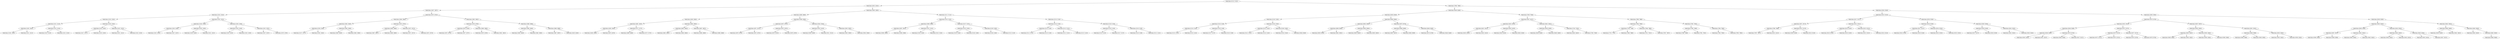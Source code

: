 digraph G{
504913926 [label="Node{data=[5132, 5132]}"]
504913926 -> 1981719029
1981719029 [label="Node{data=[4033, 4033]}"]
1981719029 -> 251950704
251950704 [label="Node{data=[1897, 1897]}"]
251950704 -> 2056323708
2056323708 [label="Node{data=[1624, 1624]}"]
2056323708 -> 668222840
668222840 [label="Node{data=[1616, 1616]}"]
668222840 -> 608590206
608590206 [label="Node{data=[1612, 1612]}"]
608590206 -> 148704368
148704368 [label="Node{data=[1602, 1602]}"]
148704368 -> 2058190325
2058190325 [label="Node{data=[1383, 1383]}"]
148704368 -> 2144798813
2144798813 [label="Node{data=[1611, 1611]}"]
608590206 -> 1774990192
1774990192 [label="Node{data=[1614, 1614]}"]
1774990192 -> 152177845
152177845 [label="Node{data=[1613, 1613]}"]
1774990192 -> 406952631
406952631 [label="Node{data=[1615, 1615]}"]
668222840 -> 1603529730
1603529730 [label="Node{data=[1620, 1620]}"]
1603529730 -> 1472987955
1472987955 [label="Node{data=[1618, 1618]}"]
1472987955 -> 1310907099
1310907099 [label="Node{data=[1617, 1617]}"]
1472987955 -> 1520596362
1520596362 [label="Node{data=[1619, 1619]}"]
1603529730 -> 445735200
445735200 [label="Node{data=[1622, 1622]}"]
445735200 -> 762522842
762522842 [label="Node{data=[1621, 1621]}"]
445735200 -> 1969217453
1969217453 [label="Node{data=[1623, 1623]}"]
2056323708 -> 1016654505
1016654505 [label="Node{data=[1632, 1632]}"]
1016654505 -> 764482683
764482683 [label="Node{data=[1628, 1628]}"]
764482683 -> 422635759
422635759 [label="Node{data=[1626, 1626]}"]
422635759 -> 312082131
312082131 [label="Node{data=[1625, 1625]}"]
422635759 -> 1773114251
1773114251 [label="Node{data=[1627, 1627]}"]
764482683 -> 1287155721
1287155721 [label="Node{data=[1630, 1630]}"]
1287155721 -> 1381076705
1381076705 [label="Node{data=[1629, 1629]}"]
1287155721 -> 266571038
266571038 [label="Node{data=[1631, 1631]}"]
1016654505 -> 440755362
440755362 [label="Node{data=[1636, 1636]}"]
440755362 -> 359819227
359819227 [label="Node{data=[1634, 1634]}"]
359819227 -> 1267385618
1267385618 [label="Node{data=[1633, 1633]}"]
359819227 -> 1485974016
1485974016 [label="Node{data=[1635, 1635]}"]
440755362 -> 1774400964
1774400964 [label="Node{data=[1652, 1652]}"]
1774400964 -> 1862912920
1862912920 [label="Node{data=[1637, 1637]}"]
1774400964 -> 1916150078
1916150078 [label="Node{data=[1679, 1679]}"]
251950704 -> 993904466
993904466 [label="Node{data=[3674, 3674]}"]
993904466 -> 1260431588
1260431588 [label="Node{data=[3666, 3666]}"]
1260431588 -> 1792339731
1792339731 [label="Node{data=[3662, 3662]}"]
1792339731 -> 690490534
690490534 [label="Node{data=[2558, 2558]}"]
690490534 -> 2088388998
2088388998 [label="Node{data=[2227, 2227]}"]
690490534 -> 852736357
852736357 [label="Node{data=[2582, 2582]}"]
1792339731 -> 2142397531
2142397531 [label="Node{data=[3664, 3664]}"]
2142397531 -> 370543159
370543159 [label="Node{data=[3663, 3663]}"]
2142397531 -> 940459786
940459786 [label="Node{data=[3665, 3665]}"]
1260431588 -> 398051839
398051839 [label="Node{data=[3670, 3670]}"]
398051839 -> 2068183023
2068183023 [label="Node{data=[3668, 3668]}"]
2068183023 -> 1571036418
1571036418 [label="Node{data=[3667, 3667]}"]
2068183023 -> 400045995
400045995 [label="Node{data=[3669, 3669]}"]
398051839 -> 1316483742
1316483742 [label="Node{data=[3672, 3672]}"]
1316483742 -> 442076720
442076720 [label="Node{data=[3671, 3671]}"]
1316483742 -> 1734925428
1734925428 [label="Node{data=[3673, 3673]}"]
993904466 -> 836487773
836487773 [label="Node{data=[3682, 3682]}"]
836487773 -> 1086926330
1086926330 [label="Node{data=[3678, 3678]}"]
1086926330 -> 381096925
381096925 [label="Node{data=[3676, 3676]}"]
381096925 -> 933099011
933099011 [label="Node{data=[3675, 3675]}"]
381096925 -> 1492867983
1492867983 [label="Node{data=[3677, 3677]}"]
1086926330 -> 1372855191
1372855191 [label="Node{data=[3680, 3680]}"]
1372855191 -> 2144584587
2144584587 [label="Node{data=[3679, 3679]}"]
1372855191 -> 656805788
656805788 [label="Node{data=[3681, 3681]}"]
836487773 -> 620961748
620961748 [label="Node{data=[3686, 3686]}"]
620961748 -> 1425711168
1425711168 [label="Node{data=[3684, 3684]}"]
1425711168 -> 903151311
903151311 [label="Node{data=[3683, 3683]}"]
1425711168 -> 572087558
572087558 [label="Node{data=[3685, 3685]}"]
620961748 -> 525933358
525933358 [label="Node{data=[3688, 3688]}"]
525933358 -> 505434149
505434149 [label="Node{data=[3687, 3687]}"]
525933358 -> 202438568
202438568 [label="Node{data=[4029, 4029]}"]
1981719029 -> 1678338625
1678338625 [label="Node{data=[5095, 5095]}"]
1678338625 -> 870227333
870227333 [label="Node{data=[4969, 4969]}"]
870227333 -> 795038371
795038371 [label="Node{data=[4940, 4940]}"]
795038371 -> 608525648
608525648 [label="Node{data=[4691, 4691]}"]
608525648 -> 196174075
196174075 [label="Node{data=[4585, 4585]}"]
196174075 -> 1287976637
1287976637 [label="Node{data=[4569, 4569]}"]
196174075 -> 2038911948
2038911948 [label="Node{data=[4670, 4670]}"]
608525648 -> 1998990961
1998990961 [label="Node{data=[4727, 4727]}"]
1998990961 -> 2005937878
2005937878 [label="Node{data=[4696, 4696]}"]
1998990961 -> 470437767
470437767 [label="Node{data=[4737, 4737]}"]
795038371 -> 1599108857
1599108857 [label="Node{data=[4965, 4965]}"]
1599108857 -> 423861956
423861956 [label="Node{data=[4963, 4963]}"]
423861956 -> 1867773348
1867773348 [label="Node{data=[4962, 4962]}"]
423861956 -> 569113022
569113022 [label="Node{data=[4964, 4964]}"]
1599108857 -> 2102441156
2102441156 [label="Node{data=[4967, 4967]}"]
2102441156 -> 2019598356
2019598356 [label="Node{data=[4966, 4966]}"]
2102441156 -> 141460585
141460585 [label="Node{data=[4968, 4968]}"]
870227333 -> 1991686867
1991686867 [label="Node{data=[5008, 5008]}"]
1991686867 -> 238605909
238605909 [label="Node{data=[4973, 4973]}"]
238605909 -> 1931851654
1931851654 [label="Node{data=[4971, 4971]}"]
1931851654 -> 261371975
261371975 [label="Node{data=[4970, 4970]}"]
1931851654 -> 1278700356
1278700356 [label="Node{data=[4972, 4972]}"]
238605909 -> 74815209
74815209 [label="Node{data=[4975, 4975]}"]
74815209 -> 1521653862
1521653862 [label="Node{data=[4974, 4974]}"]
74815209 -> 1959449975
1959449975 [label="Node{data=[4978, 4978]}"]
1991686867 -> 55635425
55635425 [label="Node{data=[5044, 5044]}"]
55635425 -> 733671868
733671868 [label="Node{data=[5010, 5010]}"]
733671868 -> 1703226629
1703226629 [label="Node{data=[5009, 5009]}"]
733671868 -> 1195781551
1195781551 [label="Node{data=[5011, 5011]}"]
55635425 -> 1140715331
1140715331 [label="Node{data=[5093, 5093]}"]
1140715331 -> 1060553105
1060553105 [label="Node{data=[5065, 5065]}"]
1140715331 -> 1939291767
1939291767 [label="Node{data=[5094, 5094]}"]
1678338625 -> 88760063
88760063 [label="Node{data=[5111, 5111]}"]
88760063 -> 694234850
694234850 [label="Node{data=[5103, 5103]}"]
694234850 -> 542263318
542263318 [label="Node{data=[5099, 5099]}"]
542263318 -> 1786560237
1786560237 [label="Node{data=[5097, 5097]}"]
1786560237 -> 1033287931
1033287931 [label="Node{data=[5096, 5096]}"]
1786560237 -> 488671125
488671125 [label="Node{data=[5098, 5098]}"]
542263318 -> 788557535
788557535 [label="Node{data=[5101, 5101]}"]
788557535 -> 545535492
545535492 [label="Node{data=[5100, 5100]}"]
788557535 -> 685573007
685573007 [label="Node{data=[5102, 5102]}"]
694234850 -> 836252974
836252974 [label="Node{data=[5107, 5107]}"]
836252974 -> 495113052
495113052 [label="Node{data=[5105, 5105]}"]
495113052 -> 481817342
481817342 [label="Node{data=[5104, 5104]}"]
495113052 -> 1555450780
1555450780 [label="Node{data=[5106, 5106]}"]
836252974 -> 741827681
741827681 [label="Node{data=[5109, 5109]}"]
741827681 -> 656689800
656689800 [label="Node{data=[5108, 5108]}"]
741827681 -> 78081168
78081168 [label="Node{data=[5110, 5110]}"]
88760063 -> 1780694323
1780694323 [label="Node{data=[5124, 5124]}"]
1780694323 -> 2107660410
2107660410 [label="Node{data=[5120, 5120]}"]
2107660410 -> 2027236684
2027236684 [label="Node{data=[5118, 5118]}"]
2027236684 -> 1202261290
1202261290 [label="Node{data=[5112, 5112]}"]
2027236684 -> 881883721
881883721 [label="Node{data=[5119, 5119]}"]
2107660410 -> 1267504937
1267504937 [label="Node{data=[5122, 5122]}"]
1267504937 -> 451046489
451046489 [label="Node{data=[5121, 5121]}"]
1267504937 -> 363717234
363717234 [label="Node{data=[5123, 5123]}"]
1780694323 -> 576229564
576229564 [label="Node{data=[5128, 5128]}"]
576229564 -> 222457345
222457345 [label="Node{data=[5126, 5126]}"]
222457345 -> 72047444
72047444 [label="Node{data=[5125, 5125]}"]
222457345 -> 2123339741
2123339741 [label="Node{data=[5127, 5127]}"]
576229564 -> 406074816
406074816 [label="Node{data=[5130, 5130]}"]
406074816 -> 110650017
110650017 [label="Node{data=[5129, 5129]}"]
406074816 -> 1482103005
1482103005 [label="Node{data=[5131, 5131]}"]
504913926 -> 1516522869
1516522869 [label="Node{data=[7996, 7996]}"]
1516522869 -> 1665661388
1665661388 [label="Node{data=[6449, 6449]}"]
1665661388 -> 646910575
646910575 [label="Node{data=[6058, 6058]}"]
646910575 -> 1182693267
1182693267 [label="Node{data=[5140, 5140]}"]
1182693267 -> 1049204172
1049204172 [label="Node{data=[5136, 5136]}"]
1049204172 -> 1650233928
1650233928 [label="Node{data=[5134, 5134]}"]
1650233928 -> 1008662534
1008662534 [label="Node{data=[5133, 5133]}"]
1650233928 -> 157926137
157926137 [label="Node{data=[5135, 5135]}"]
1049204172 -> 2075922925
2075922925 [label="Node{data=[5138, 5138]}"]
2075922925 -> 2104758784
2104758784 [label="Node{data=[5137, 5137]}"]
2075922925 -> 920722272
920722272 [label="Node{data=[5139, 5139]}"]
1182693267 -> 1910012239
1910012239 [label="Node{data=[5330, 5330]}"]
1910012239 -> 1794125280
1794125280 [label="Node{data=[5142, 5142]}"]
1794125280 -> 927581868
927581868 [label="Node{data=[5141, 5141]}"]
1794125280 -> 164491582
164491582 [label="Node{data=[5143, 5143]}"]
1910012239 -> 1005445961
1005445961 [label="Node{data=[5546, 5546]}"]
1005445961 -> 1343837945
1343837945 [label="Node{data=[5534, 5534]}"]
1005445961 -> 698124016
698124016 [label="Node{data=[6048, 6048]}"]
646910575 -> 1337906940
1337906940 [label="Node{data=[6066, 6066]}"]
1337906940 -> 454923241
454923241 [label="Node{data=[6062, 6062]}"]
454923241 -> 19509485
19509485 [label="Node{data=[6060, 6060]}"]
19509485 -> 1288641854
1288641854 [label="Node{data=[6059, 6059]}"]
19509485 -> 1979657069
1979657069 [label="Node{data=[6061, 6061]}"]
454923241 -> 34241760
34241760 [label="Node{data=[6064, 6064]}"]
34241760 -> 1323829908
1323829908 [label="Node{data=[6063, 6063]}"]
34241760 -> 2063255706
2063255706 [label="Node{data=[6065, 6065]}"]
1337906940 -> 1993482475
1993482475 [label="Node{data=[6070, 6070]}"]
1993482475 -> 661565357
661565357 [label="Node{data=[6068, 6068]}"]
661565357 -> 702328190
702328190 [label="Node{data=[6067, 6067]}"]
661565357 -> 97394375
97394375 [label="Node{data=[6069, 6069]}"]
1993482475 -> 1652339693
1652339693 [label="Node{data=[6446, 6446]}"]
1652339693 -> 817720264
817720264 [label="Node{data=[6278, 6278]}"]
1652339693 -> 2085001212
2085001212 [label="Node{data=[6448, 6448]}"]
1665661388 -> 151754389
151754389 [label="Node{data=[7658, 7658]}"]
151754389 -> 242204546
242204546 [label="Node{data=[6457, 6457]}"]
242204546 -> 1440183980
1440183980 [label="Node{data=[6453, 6453]}"]
1440183980 -> 501674653
501674653 [label="Node{data=[6451, 6451]}"]
501674653 -> 1217159306
1217159306 [label="Node{data=[6450, 6450]}"]
501674653 -> 996955574
996955574 [label="Node{data=[6452, 6452]}"]
1440183980 -> 1440753249
1440753249 [label="Node{data=[6455, 6455]}"]
1440753249 -> 2134398042
2134398042 [label="Node{data=[6454, 6454]}"]
1440753249 -> 1419502343
1419502343 [label="Node{data=[6456, 6456]}"]
242204546 -> 218353095
218353095 [label="Node{data=[6461, 6461]}"]
218353095 -> 1493446952
1493446952 [label="Node{data=[6459, 6459]}"]
1493446952 -> 1680028886
1680028886 [label="Node{data=[6458, 6458]}"]
1493446952 -> 1865113742
1865113742 [label="Node{data=[6460, 6460]}"]
218353095 -> 2086004057
2086004057 [label="Node{data=[7434, 7434]}"]
2086004057 -> 69207690
69207690 [label="Node{data=[6462, 6462]}"]
2086004057 -> 2044200796
2044200796 [label="Node{data=[7590, 7590]}"]
151754389 -> 1296250873
1296250873 [label="Node{data=[7988, 7988]}"]
1296250873 -> 510622757
510622757 [label="Node{data=[7906, 7906]}"]
510622757 -> 444542260
444542260 [label="Node{data=[7798, 7798]}"]
444542260 -> 589577152
589577152 [label="Node{data=[7702, 7702]}"]
444542260 -> 1997290658
1997290658 [label="Node{data=[7866, 7866]}"]
510622757 -> 308803634
308803634 [label="Node{data=[7986, 7986]}"]
308803634 -> 1897030087
1897030087 [label="Node{data=[7921, 7921]}"]
308803634 -> 1944759838
1944759838 [label="Node{data=[7987, 7987]}"]
1296250873 -> 1704289773
1704289773 [label="Node{data=[7992, 7992]}"]
1704289773 -> 1209972485
1209972485 [label="Node{data=[7990, 7990]}"]
1209972485 -> 719383448
719383448 [label="Node{data=[7989, 7989]}"]
1209972485 -> 207366788
207366788 [label="Node{data=[7991, 7991]}"]
1704289773 -> 1118346479
1118346479 [label="Node{data=[7994, 7994]}"]
1118346479 -> 2134093088
2134093088 [label="Node{data=[7993, 7993]}"]
1118346479 -> 1386362229
1386362229 [label="Node{data=[7995, 7995]}"]
1516522869 -> 1061633455
1061633455 [label="Node{data=[9264, 9264]}"]
1061633455 -> 957251916
957251916 [label="Node{data=[9225, 9225]}"]
957251916 -> 1538679264
1538679264 [label="Node{data=[9217, 9217]}"]
1538679264 -> 419233406
419233406 [label="Node{data=[9071, 9071]}"]
419233406 -> 516952715
516952715 [label="Node{data=[7998, 7998]}"]
516952715 -> 1394205948
1394205948 [label="Node{data=[7997, 7997]}"]
516952715 -> 994588190
994588190 [label="Node{data=[8101, 8101]}"]
419233406 -> 1152917511
1152917511 [label="Node{data=[9215, 9215]}"]
1152917511 -> 1524770385
1524770385 [label="Node{data=[9209, 9209]}"]
1152917511 -> 1178605557
1178605557 [label="Node{data=[9216, 9216]}"]
1538679264 -> 1010971109
1010971109 [label="Node{data=[9221, 9221]}"]
1010971109 -> 964662898
964662898 [label="Node{data=[9219, 9219]}"]
964662898 -> 1927610274
1927610274 [label="Node{data=[9218, 9218]}"]
964662898 -> 886940084
886940084 [label="Node{data=[9220, 9220]}"]
1010971109 -> 423457747
423457747 [label="Node{data=[9223, 9223]}"]
423457747 -> 1555348096
1555348096 [label="Node{data=[9222, 9222]}"]
423457747 -> 158877531
158877531 [label="Node{data=[9224, 9224]}"]
957251916 -> 1349617601
1349617601 [label="Node{data=[9256, 9256]}"]
1349617601 -> 572573175
572573175 [label="Node{data=[9229, 9229]}"]
572573175 -> 1538853769
1538853769 [label="Node{data=[9227, 9227]}"]
1538853769 -> 280026426
280026426 [label="Node{data=[9226, 9226]}"]
1538853769 -> 1277370210
1277370210 [label="Node{data=[9228, 9228]}"]
572573175 -> 1753773164
1753773164 [label="Node{data=[9254, 9254]}"]
1753773164 -> 2080300983
2080300983 [label="Node{data=[9253, 9253]}"]
1753773164 -> 1831965951
1831965951 [label="Node{data=[9255, 9255]}"]
1349617601 -> 960319028
960319028 [label="Node{data=[9260, 9260]}"]
960319028 -> 306013803
306013803 [label="Node{data=[9258, 9258]}"]
306013803 -> 523440380
523440380 [label="Node{data=[9257, 9257]}"]
306013803 -> 2118449545
2118449545 [label="Node{data=[9259, 9259]}"]
960319028 -> 760960155
760960155 [label="Node{data=[9262, 9262]}"]
760960155 -> 1412194661
1412194661 [label="Node{data=[9261, 9261]}"]
760960155 -> 1402941420
1402941420 [label="Node{data=[9263, 9263]}"]
1061633455 -> 172891303
172891303 [label="Node{data=[9395, 9395]}"]
172891303 -> 2101767929
2101767929 [label="Node{data=[9379, 9379]}"]
2101767929 -> 1247158141
1247158141 [label="Node{data=[9352, 9352]}"]
1247158141 -> 1612491156
1612491156 [label="Node{data=[9268, 9268]}"]
1612491156 -> 449653268
449653268 [label="Node{data=[9266, 9266]}"]
449653268 -> 1412611602
1412611602 [label="Node{data=[9265, 9265]}"]
449653268 -> 786824734
786824734 [label="Node{data=[9267, 9267]}"]
1612491156 -> 724611679
724611679 [label="Node{data=[9270, 9270]}"]
724611679 -> 1490985127
1490985127 [label="Node{data=[9269, 9269]}"]
724611679 -> 425543552
425543552 [label="Node{data=[9327, 9327]}"]
1247158141 -> 415850427
415850427 [label="Node{data=[9375, 9375]}"]
415850427 -> 918922423
918922423 [label="Node{data=[9373, 9373]}"]
918922423 -> 464773456
464773456 [label="Node{data=[9372, 9372]}"]
918922423 -> 1747047649
1747047649 [label="Node{data=[9374, 9374]}"]
415850427 -> 986147545
986147545 [label="Node{data=[9377, 9377]}"]
986147545 -> 557613354
557613354 [label="Node{data=[9376, 9376]}"]
986147545 -> 629230908
629230908 [label="Node{data=[9378, 9378]}"]
2101767929 -> 1130431409
1130431409 [label="Node{data=[9387, 9387]}"]
1130431409 -> 1114712230
1114712230 [label="Node{data=[9383, 9383]}"]
1114712230 -> 117556243
117556243 [label="Node{data=[9381, 9381]}"]
117556243 -> 675709282
675709282 [label="Node{data=[9380, 9380]}"]
117556243 -> 1676763984
1676763984 [label="Node{data=[9382, 9382]}"]
1114712230 -> 672023440
672023440 [label="Node{data=[9385, 9385]}"]
672023440 -> 556149726
556149726 [label="Node{data=[9384, 9384]}"]
672023440 -> 1039655689
1039655689 [label="Node{data=[9386, 9386]}"]
1130431409 -> 1442114564
1442114564 [label="Node{data=[9391, 9391]}"]
1442114564 -> 255600617
255600617 [label="Node{data=[9389, 9389]}"]
255600617 -> 534021387
534021387 [label="Node{data=[9388, 9388]}"]
255600617 -> 498717267
498717267 [label="Node{data=[9390, 9390]}"]
1442114564 -> 1868532012
1868532012 [label="Node{data=[9393, 9393]}"]
1868532012 -> 28502081
28502081 [label="Node{data=[9392, 9392]}"]
1868532012 -> 980801953
980801953 [label="Node{data=[9394, 9394]}"]
172891303 -> 1770893302
1770893302 [label="Node{data=[9458, 9458]}"]
1770893302 -> 2047368450
2047368450 [label="Node{data=[9403, 9403]}"]
2047368450 -> 1827558114
1827558114 [label="Node{data=[9399, 9399]}"]
1827558114 -> 2017601039
2017601039 [label="Node{data=[9397, 9397]}"]
2017601039 -> 2092225774
2092225774 [label="Node{data=[9396, 9396]}"]
2017601039 -> 1156343351
1156343351 [label="Node{data=[9398, 9398]}"]
1827558114 -> 1510692106
1510692106 [label="Node{data=[9401, 9401]}"]
1510692106 -> 865100314
865100314 [label="Node{data=[9400, 9400]}"]
1510692106 -> 1775883042
1775883042 [label="Node{data=[9402, 9402]}"]
2047368450 -> 1310973424
1310973424 [label="Node{data=[9454, 9454]}"]
1310973424 -> 1308652091
1308652091 [label="Node{data=[9405, 9405]}"]
1308652091 -> 2117097811
2117097811 [label="Node{data=[9404, 9404]}"]
1308652091 -> 1507317108
1507317108 [label="Node{data=[9453, 9453]}"]
1310973424 -> 155934691
155934691 [label="Node{data=[9456, 9456]}"]
155934691 -> 1142388059
1142388059 [label="Node{data=[9455, 9455]}"]
155934691 -> 940656203
940656203 [label="Node{data=[9457, 9457]}"]
1770893302 -> 1594513480
1594513480 [label="Node{data=[9462, 9462]}"]
1594513480 -> 208515085
208515085 [label="Node{data=[9460, 9460]}"]
208515085 -> 1932501366
1932501366 [label="Node{data=[9459, 9459]}"]
208515085 -> 1094615622
1094615622 [label="Node{data=[9461, 9461]}"]
1594513480 -> 1283148337
1283148337 [label="Node{data=[9464, 9464]}"]
1283148337 -> 771192427
771192427 [label="Node{data=[9463, 9463]}"]
1283148337 -> 593315506
593315506 [label="Node{data=[9465, 9465]}"]
593315506 -> 373607469
373607469 [label="Node{data=[9466, 9466]}"]
}